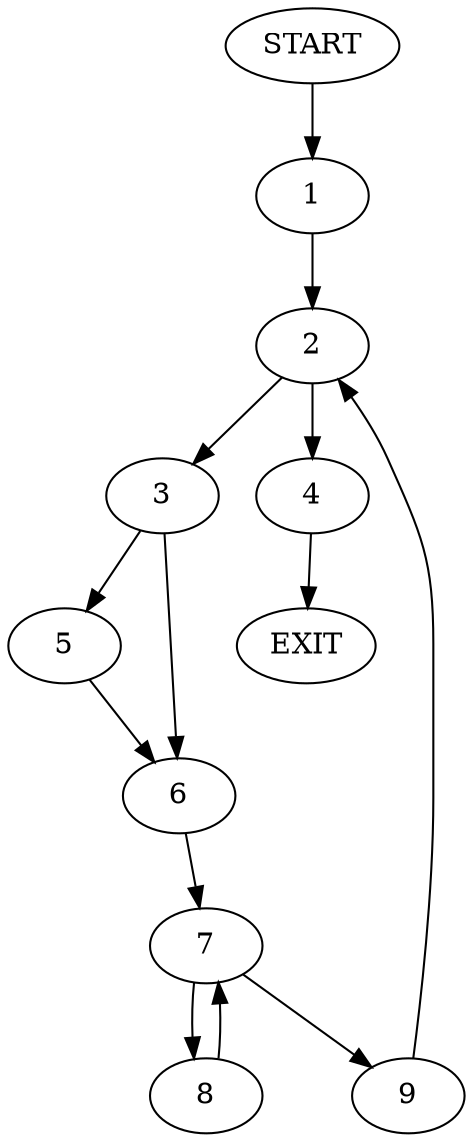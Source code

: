 digraph {
0 [label="START"]
10 [label="EXIT"]
0 -> 1
1 -> 2
2 -> 3
2 -> 4
4 -> 10
3 -> 5
3 -> 6
5 -> 6
6 -> 7
7 -> 8
7 -> 9
8 -> 7
9 -> 2
}
